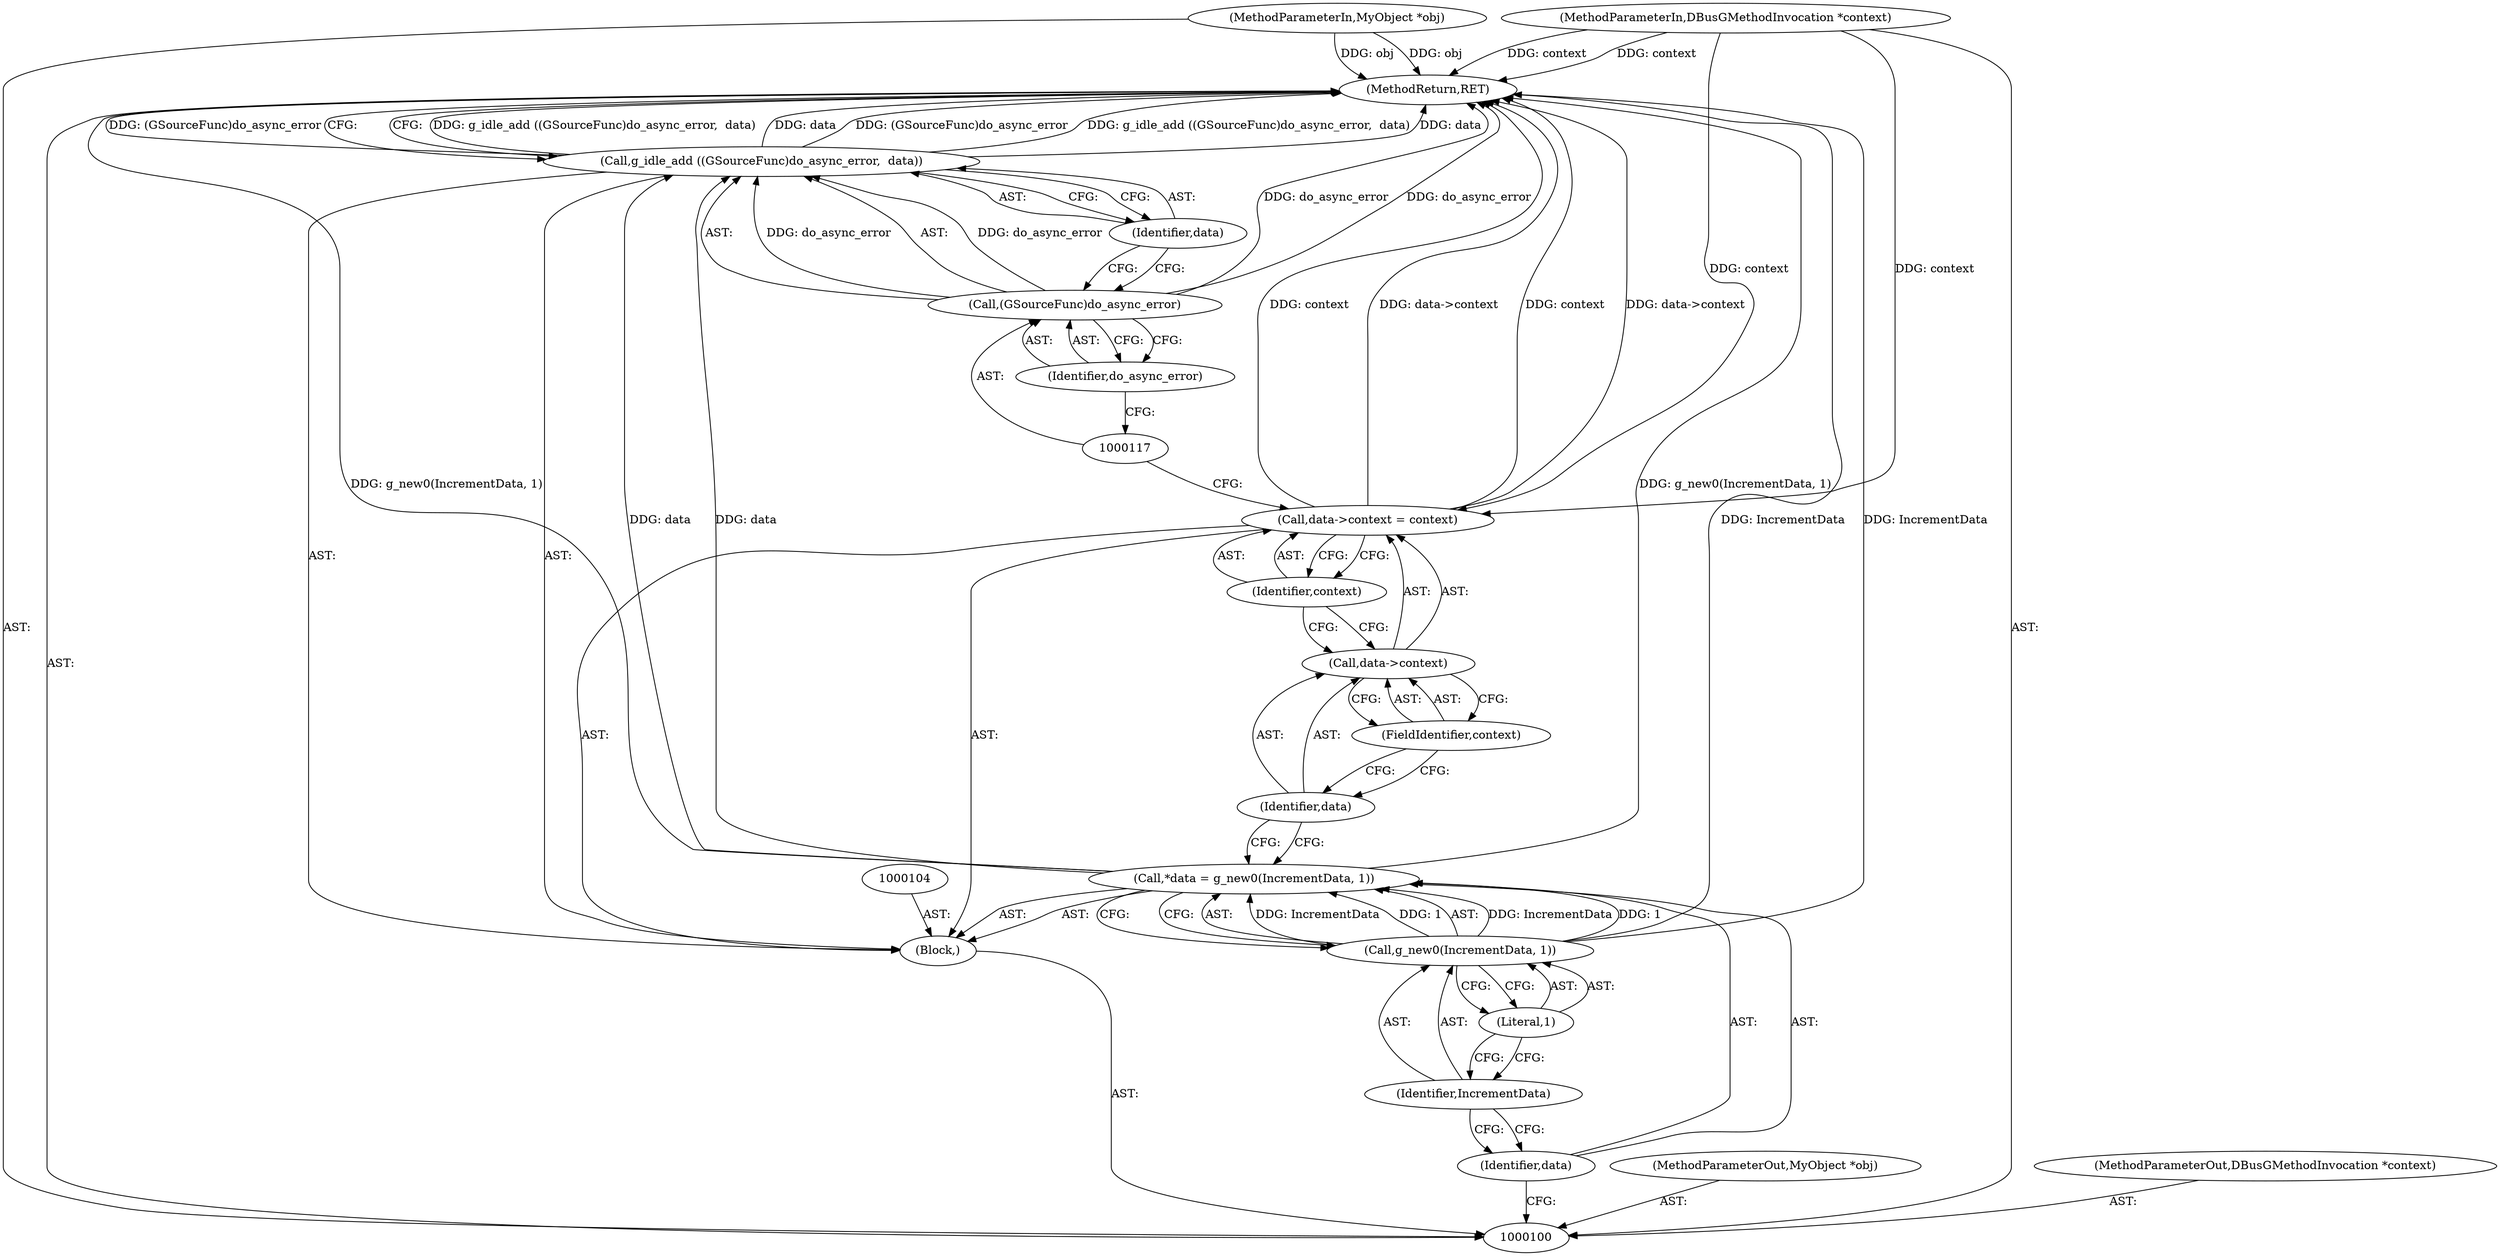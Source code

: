 digraph "1_dbus_9a6bce9b615abca6068348c1606ba8eaf13d9ae0_6" {
"1000120" [label="(MethodReturn,RET)"];
"1000101" [label="(MethodParameterIn,MyObject *obj)"];
"1000153" [label="(MethodParameterOut,MyObject *obj)"];
"1000102" [label="(MethodParameterIn,DBusGMethodInvocation *context)"];
"1000154" [label="(MethodParameterOut,DBusGMethodInvocation *context)"];
"1000103" [label="(Block,)"];
"1000105" [label="(Call,*data = g_new0(IncrementData, 1))"];
"1000106" [label="(Identifier,data)"];
"1000107" [label="(Call,g_new0(IncrementData, 1))"];
"1000108" [label="(Identifier,IncrementData)"];
"1000109" [label="(Literal,1)"];
"1000114" [label="(Identifier,context)"];
"1000110" [label="(Call,data->context = context)"];
"1000111" [label="(Call,data->context)"];
"1000112" [label="(Identifier,data)"];
"1000113" [label="(FieldIdentifier,context)"];
"1000116" [label="(Call,(GSourceFunc)do_async_error)"];
"1000115" [label="(Call,g_idle_add ((GSourceFunc)do_async_error,  data))"];
"1000118" [label="(Identifier,do_async_error)"];
"1000119" [label="(Identifier,data)"];
"1000120" -> "1000100"  [label="AST: "];
"1000120" -> "1000115"  [label="CFG: "];
"1000107" -> "1000120"  [label="DDG: IncrementData"];
"1000105" -> "1000120"  [label="DDG: g_new0(IncrementData, 1)"];
"1000110" -> "1000120"  [label="DDG: context"];
"1000110" -> "1000120"  [label="DDG: data->context"];
"1000115" -> "1000120"  [label="DDG: g_idle_add ((GSourceFunc)do_async_error,  data)"];
"1000115" -> "1000120"  [label="DDG: data"];
"1000115" -> "1000120"  [label="DDG: (GSourceFunc)do_async_error"];
"1000116" -> "1000120"  [label="DDG: do_async_error"];
"1000102" -> "1000120"  [label="DDG: context"];
"1000101" -> "1000120"  [label="DDG: obj"];
"1000101" -> "1000100"  [label="AST: "];
"1000101" -> "1000120"  [label="DDG: obj"];
"1000153" -> "1000100"  [label="AST: "];
"1000102" -> "1000100"  [label="AST: "];
"1000102" -> "1000120"  [label="DDG: context"];
"1000102" -> "1000110"  [label="DDG: context"];
"1000154" -> "1000100"  [label="AST: "];
"1000103" -> "1000100"  [label="AST: "];
"1000104" -> "1000103"  [label="AST: "];
"1000105" -> "1000103"  [label="AST: "];
"1000110" -> "1000103"  [label="AST: "];
"1000115" -> "1000103"  [label="AST: "];
"1000105" -> "1000103"  [label="AST: "];
"1000105" -> "1000107"  [label="CFG: "];
"1000106" -> "1000105"  [label="AST: "];
"1000107" -> "1000105"  [label="AST: "];
"1000112" -> "1000105"  [label="CFG: "];
"1000105" -> "1000120"  [label="DDG: g_new0(IncrementData, 1)"];
"1000107" -> "1000105"  [label="DDG: IncrementData"];
"1000107" -> "1000105"  [label="DDG: 1"];
"1000105" -> "1000115"  [label="DDG: data"];
"1000106" -> "1000105"  [label="AST: "];
"1000106" -> "1000100"  [label="CFG: "];
"1000108" -> "1000106"  [label="CFG: "];
"1000107" -> "1000105"  [label="AST: "];
"1000107" -> "1000109"  [label="CFG: "];
"1000108" -> "1000107"  [label="AST: "];
"1000109" -> "1000107"  [label="AST: "];
"1000105" -> "1000107"  [label="CFG: "];
"1000107" -> "1000120"  [label="DDG: IncrementData"];
"1000107" -> "1000105"  [label="DDG: IncrementData"];
"1000107" -> "1000105"  [label="DDG: 1"];
"1000108" -> "1000107"  [label="AST: "];
"1000108" -> "1000106"  [label="CFG: "];
"1000109" -> "1000108"  [label="CFG: "];
"1000109" -> "1000107"  [label="AST: "];
"1000109" -> "1000108"  [label="CFG: "];
"1000107" -> "1000109"  [label="CFG: "];
"1000114" -> "1000110"  [label="AST: "];
"1000114" -> "1000111"  [label="CFG: "];
"1000110" -> "1000114"  [label="CFG: "];
"1000110" -> "1000103"  [label="AST: "];
"1000110" -> "1000114"  [label="CFG: "];
"1000111" -> "1000110"  [label="AST: "];
"1000114" -> "1000110"  [label="AST: "];
"1000117" -> "1000110"  [label="CFG: "];
"1000110" -> "1000120"  [label="DDG: context"];
"1000110" -> "1000120"  [label="DDG: data->context"];
"1000102" -> "1000110"  [label="DDG: context"];
"1000111" -> "1000110"  [label="AST: "];
"1000111" -> "1000113"  [label="CFG: "];
"1000112" -> "1000111"  [label="AST: "];
"1000113" -> "1000111"  [label="AST: "];
"1000114" -> "1000111"  [label="CFG: "];
"1000112" -> "1000111"  [label="AST: "];
"1000112" -> "1000105"  [label="CFG: "];
"1000113" -> "1000112"  [label="CFG: "];
"1000113" -> "1000111"  [label="AST: "];
"1000113" -> "1000112"  [label="CFG: "];
"1000111" -> "1000113"  [label="CFG: "];
"1000116" -> "1000115"  [label="AST: "];
"1000116" -> "1000118"  [label="CFG: "];
"1000117" -> "1000116"  [label="AST: "];
"1000118" -> "1000116"  [label="AST: "];
"1000119" -> "1000116"  [label="CFG: "];
"1000116" -> "1000120"  [label="DDG: do_async_error"];
"1000116" -> "1000115"  [label="DDG: do_async_error"];
"1000115" -> "1000103"  [label="AST: "];
"1000115" -> "1000119"  [label="CFG: "];
"1000116" -> "1000115"  [label="AST: "];
"1000119" -> "1000115"  [label="AST: "];
"1000120" -> "1000115"  [label="CFG: "];
"1000115" -> "1000120"  [label="DDG: g_idle_add ((GSourceFunc)do_async_error,  data)"];
"1000115" -> "1000120"  [label="DDG: data"];
"1000115" -> "1000120"  [label="DDG: (GSourceFunc)do_async_error"];
"1000116" -> "1000115"  [label="DDG: do_async_error"];
"1000105" -> "1000115"  [label="DDG: data"];
"1000118" -> "1000116"  [label="AST: "];
"1000118" -> "1000117"  [label="CFG: "];
"1000116" -> "1000118"  [label="CFG: "];
"1000119" -> "1000115"  [label="AST: "];
"1000119" -> "1000116"  [label="CFG: "];
"1000115" -> "1000119"  [label="CFG: "];
}
